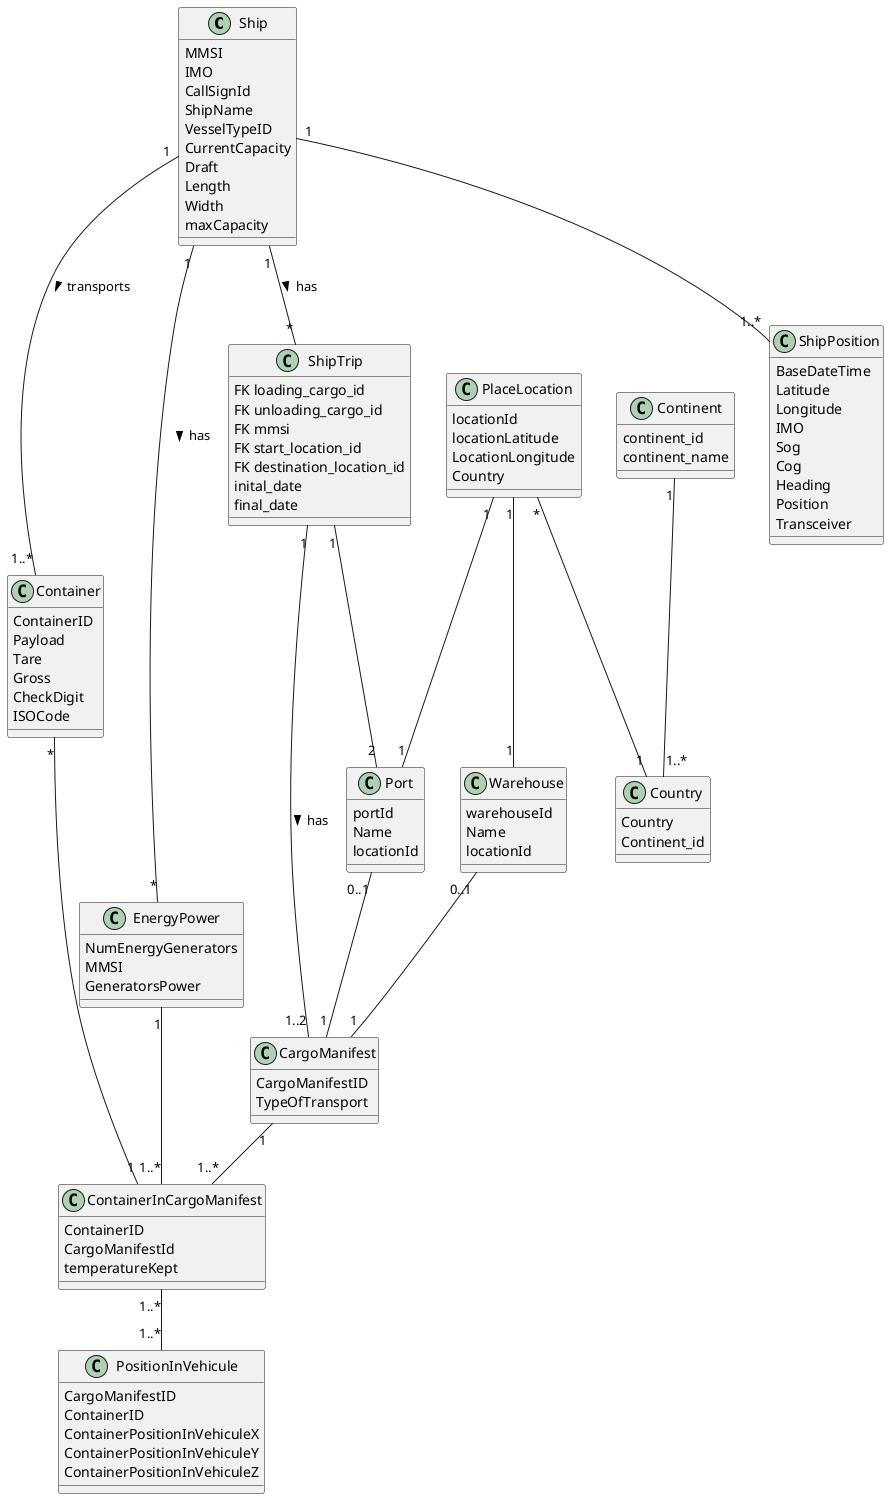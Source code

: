 @startuml
'https://plantuml.com/class-diagram

/'class Company{

}'/


class Ship{
    MMSI
    IMO
    CallSignId
    ShipName
    VesselTypeID
    CurrentCapacity
    Draft
    Length
    Width
    maxCapacity
}

class ShipTrip{
    FK loading_cargo_id
    FK unloading_cargo_id
    FK mmsi
    FK start_location_id
    FK destination_location_id
    inital_date
    final_date
}


class ShipPosition{
    BaseDateTime
    Latitude
    Longitude
    IMO
    Sog
    Cog
    Heading
    Position
    Transceiver
}

class Container{
    ContainerID
    Payload
    Tare
    Gross
    CheckDigit
    ISOCode
    /'locationId'/
}


class EnergyPower{
    NumEnergyGenerators
    MMSI
    GeneratorsPower
}
/'refrigeration state is ambigous'/

/'manifest type(loading, unloading) changes its values'/
class CargoManifest{
    CargoManifestID
    TypeOfTransport
}

class PositionInVehicule{
    CargoManifestID
    ContainerID
    ContainerPositionInVehiculeX
    ContainerPositionInVehiculeY
    ContainerPositionInVehiculeZ
}

class Port {
    portId
    Name
    locationId
}

class Warehouse {
    warehouseId
    Name
   locationId
}

class Country{
    Country
    Continent_id
}

class Continent{
    continent_id
    continent_name
}

class PlaceLocation{
    locationId
    locationLatitude
    LocationLongitude
    Country
}

class ContainerInCargoManifest{
    ContainerID
    CargoManifestId
    temperatureKept
}


/'class Truck{
    truckID
}

class Transports{
    truckId FK
    warehouseId FK
}'/




Ship "1" -- "1..*" Container : transports >
Ship "1" -- "1..*" ShipPosition
ShipTrip "1" -- "1..2" CargoManifest : has >
ShipTrip "1" -- "2" Port

Ship "1" -- "*" ShipTrip : has >
CargoManifest "1" -- "1..*" ContainerInCargoManifest
Container "*" -- "1" ContainerInCargoManifest
/'Truck "1" -- "1..*" CargoManifest'/
/'
Truck "*" -- "1" Container
'/
Port "0..1" -- "1" CargoManifest
Warehouse "0..1" -- "1" CargoManifest
PlaceLocation "*" -- "1" Country
Continent "1" -- "1..*" Country
PlaceLocation "1" -- "1" Port
PlaceLocation "1" -- "1" Warehouse

/'Relacoes N para N, falta relacao'/
/'
Truck "1..*" -- "1..*" Warehouse
'/
Ship "1" -- "*" EnergyPower : has >
ContainerInCargoManifest "1..*" -- "1..*" PositionInVehicule
EnergyPower "1" -- "1..*" ContainerInCargoManifest

@enduml